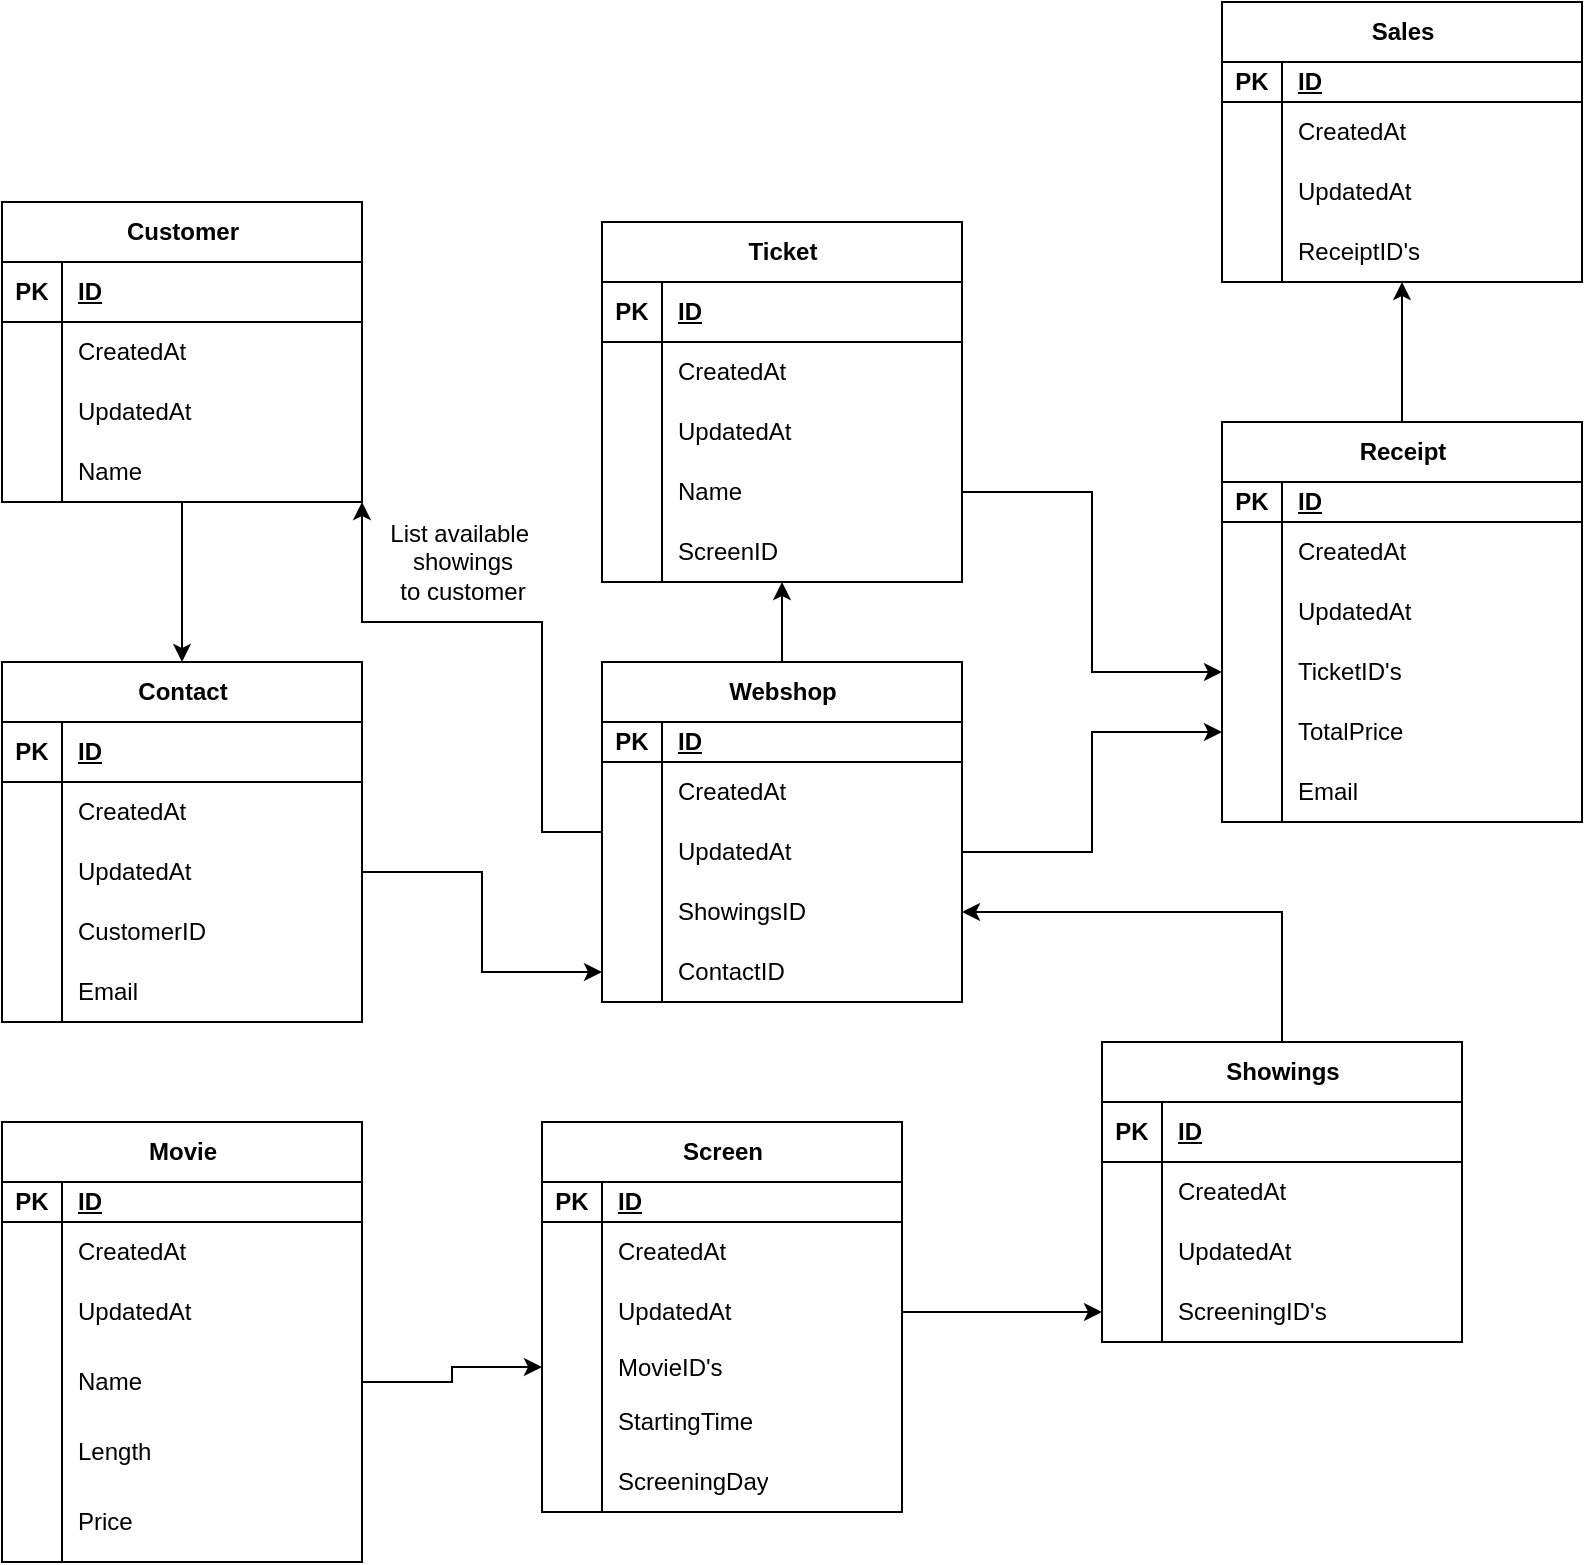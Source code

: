 <mxfile version="24.7.8">
  <diagram name="Page-1" id="OnqsPVRh7goP-EU5fXos">
    <mxGraphModel dx="1043" dy="1135" grid="1" gridSize="10" guides="1" tooltips="1" connect="1" arrows="1" fold="1" page="1" pageScale="1" pageWidth="850" pageHeight="1100" math="0" shadow="0">
      <root>
        <mxCell id="0" />
        <mxCell id="1" parent="0" />
        <mxCell id="YJWZpTE_Tl5OHI_cW6N_-216" style="edgeStyle=orthogonalEdgeStyle;rounded=0;orthogonalLoop=1;jettySize=auto;html=1;" edge="1" parent="1" source="YJWZpTE_Tl5OHI_cW6N_-40" target="YJWZpTE_Tl5OHI_cW6N_-130">
          <mxGeometry relative="1" as="geometry" />
        </mxCell>
        <mxCell id="YJWZpTE_Tl5OHI_cW6N_-40" value="Showings" style="shape=table;startSize=30;container=1;collapsible=1;childLayout=tableLayout;fixedRows=1;rowLines=0;fontStyle=1;align=center;resizeLast=1;html=1;" vertex="1" parent="1">
          <mxGeometry x="570" y="570" width="180" height="150" as="geometry" />
        </mxCell>
        <mxCell id="YJWZpTE_Tl5OHI_cW6N_-41" value="" style="shape=tableRow;horizontal=0;startSize=0;swimlaneHead=0;swimlaneBody=0;fillColor=none;collapsible=0;dropTarget=0;points=[[0,0.5],[1,0.5]];portConstraint=eastwest;top=0;left=0;right=0;bottom=1;" vertex="1" parent="YJWZpTE_Tl5OHI_cW6N_-40">
          <mxGeometry y="30" width="180" height="30" as="geometry" />
        </mxCell>
        <mxCell id="YJWZpTE_Tl5OHI_cW6N_-42" value="PK" style="shape=partialRectangle;connectable=0;fillColor=none;top=0;left=0;bottom=0;right=0;fontStyle=1;overflow=hidden;whiteSpace=wrap;html=1;" vertex="1" parent="YJWZpTE_Tl5OHI_cW6N_-41">
          <mxGeometry width="30" height="30" as="geometry">
            <mxRectangle width="30" height="30" as="alternateBounds" />
          </mxGeometry>
        </mxCell>
        <mxCell id="YJWZpTE_Tl5OHI_cW6N_-43" value="ID" style="shape=partialRectangle;connectable=0;fillColor=none;top=0;left=0;bottom=0;right=0;align=left;spacingLeft=6;fontStyle=5;overflow=hidden;whiteSpace=wrap;html=1;" vertex="1" parent="YJWZpTE_Tl5OHI_cW6N_-41">
          <mxGeometry x="30" width="150" height="30" as="geometry">
            <mxRectangle width="150" height="30" as="alternateBounds" />
          </mxGeometry>
        </mxCell>
        <mxCell id="YJWZpTE_Tl5OHI_cW6N_-44" value="" style="shape=tableRow;horizontal=0;startSize=0;swimlaneHead=0;swimlaneBody=0;fillColor=none;collapsible=0;dropTarget=0;points=[[0,0.5],[1,0.5]];portConstraint=eastwest;top=0;left=0;right=0;bottom=0;" vertex="1" parent="YJWZpTE_Tl5OHI_cW6N_-40">
          <mxGeometry y="60" width="180" height="30" as="geometry" />
        </mxCell>
        <mxCell id="YJWZpTE_Tl5OHI_cW6N_-45" value="" style="shape=partialRectangle;connectable=0;fillColor=none;top=0;left=0;bottom=0;right=0;editable=1;overflow=hidden;whiteSpace=wrap;html=1;" vertex="1" parent="YJWZpTE_Tl5OHI_cW6N_-44">
          <mxGeometry width="30" height="30" as="geometry">
            <mxRectangle width="30" height="30" as="alternateBounds" />
          </mxGeometry>
        </mxCell>
        <mxCell id="YJWZpTE_Tl5OHI_cW6N_-46" value="CreatedAt" style="shape=partialRectangle;connectable=0;fillColor=none;top=0;left=0;bottom=0;right=0;align=left;spacingLeft=6;overflow=hidden;whiteSpace=wrap;html=1;" vertex="1" parent="YJWZpTE_Tl5OHI_cW6N_-44">
          <mxGeometry x="30" width="150" height="30" as="geometry">
            <mxRectangle width="150" height="30" as="alternateBounds" />
          </mxGeometry>
        </mxCell>
        <mxCell id="YJWZpTE_Tl5OHI_cW6N_-47" value="" style="shape=tableRow;horizontal=0;startSize=0;swimlaneHead=0;swimlaneBody=0;fillColor=none;collapsible=0;dropTarget=0;points=[[0,0.5],[1,0.5]];portConstraint=eastwest;top=0;left=0;right=0;bottom=0;" vertex="1" parent="YJWZpTE_Tl5OHI_cW6N_-40">
          <mxGeometry y="90" width="180" height="30" as="geometry" />
        </mxCell>
        <mxCell id="YJWZpTE_Tl5OHI_cW6N_-48" value="" style="shape=partialRectangle;connectable=0;fillColor=none;top=0;left=0;bottom=0;right=0;editable=1;overflow=hidden;whiteSpace=wrap;html=1;" vertex="1" parent="YJWZpTE_Tl5OHI_cW6N_-47">
          <mxGeometry width="30" height="30" as="geometry">
            <mxRectangle width="30" height="30" as="alternateBounds" />
          </mxGeometry>
        </mxCell>
        <mxCell id="YJWZpTE_Tl5OHI_cW6N_-49" value="UpdatedAt" style="shape=partialRectangle;connectable=0;fillColor=none;top=0;left=0;bottom=0;right=0;align=left;spacingLeft=6;overflow=hidden;whiteSpace=wrap;html=1;" vertex="1" parent="YJWZpTE_Tl5OHI_cW6N_-47">
          <mxGeometry x="30" width="150" height="30" as="geometry">
            <mxRectangle width="150" height="30" as="alternateBounds" />
          </mxGeometry>
        </mxCell>
        <mxCell id="YJWZpTE_Tl5OHI_cW6N_-50" value="" style="shape=tableRow;horizontal=0;startSize=0;swimlaneHead=0;swimlaneBody=0;fillColor=none;collapsible=0;dropTarget=0;points=[[0,0.5],[1,0.5]];portConstraint=eastwest;top=0;left=0;right=0;bottom=0;" vertex="1" parent="YJWZpTE_Tl5OHI_cW6N_-40">
          <mxGeometry y="120" width="180" height="30" as="geometry" />
        </mxCell>
        <mxCell id="YJWZpTE_Tl5OHI_cW6N_-51" value="" style="shape=partialRectangle;connectable=0;fillColor=none;top=0;left=0;bottom=0;right=0;editable=1;overflow=hidden;whiteSpace=wrap;html=1;" vertex="1" parent="YJWZpTE_Tl5OHI_cW6N_-50">
          <mxGeometry width="30" height="30" as="geometry">
            <mxRectangle width="30" height="30" as="alternateBounds" />
          </mxGeometry>
        </mxCell>
        <mxCell id="YJWZpTE_Tl5OHI_cW6N_-52" value="ScreeningID&#39;s" style="shape=partialRectangle;connectable=0;fillColor=none;top=0;left=0;bottom=0;right=0;align=left;spacingLeft=6;overflow=hidden;whiteSpace=wrap;html=1;" vertex="1" parent="YJWZpTE_Tl5OHI_cW6N_-50">
          <mxGeometry x="30" width="150" height="30" as="geometry">
            <mxRectangle width="150" height="30" as="alternateBounds" />
          </mxGeometry>
        </mxCell>
        <mxCell id="YJWZpTE_Tl5OHI_cW6N_-192" style="edgeStyle=orthogonalEdgeStyle;rounded=0;orthogonalLoop=1;jettySize=auto;html=1;" edge="1" parent="1" source="YJWZpTE_Tl5OHI_cW6N_-81" target="YJWZpTE_Tl5OHI_cW6N_-107">
          <mxGeometry relative="1" as="geometry" />
        </mxCell>
        <mxCell id="YJWZpTE_Tl5OHI_cW6N_-81" value="Customer" style="shape=table;startSize=30;container=1;collapsible=1;childLayout=tableLayout;fixedRows=1;rowLines=0;fontStyle=1;align=center;resizeLast=1;html=1;" vertex="1" parent="1">
          <mxGeometry x="20" y="150" width="180" height="150" as="geometry" />
        </mxCell>
        <mxCell id="YJWZpTE_Tl5OHI_cW6N_-82" value="" style="shape=tableRow;horizontal=0;startSize=0;swimlaneHead=0;swimlaneBody=0;fillColor=none;collapsible=0;dropTarget=0;points=[[0,0.5],[1,0.5]];portConstraint=eastwest;top=0;left=0;right=0;bottom=1;" vertex="1" parent="YJWZpTE_Tl5OHI_cW6N_-81">
          <mxGeometry y="30" width="180" height="30" as="geometry" />
        </mxCell>
        <mxCell id="YJWZpTE_Tl5OHI_cW6N_-83" value="PK" style="shape=partialRectangle;connectable=0;fillColor=none;top=0;left=0;bottom=0;right=0;fontStyle=1;overflow=hidden;whiteSpace=wrap;html=1;" vertex="1" parent="YJWZpTE_Tl5OHI_cW6N_-82">
          <mxGeometry width="30" height="30" as="geometry">
            <mxRectangle width="30" height="30" as="alternateBounds" />
          </mxGeometry>
        </mxCell>
        <mxCell id="YJWZpTE_Tl5OHI_cW6N_-84" value="ID" style="shape=partialRectangle;connectable=0;fillColor=none;top=0;left=0;bottom=0;right=0;align=left;spacingLeft=6;fontStyle=5;overflow=hidden;whiteSpace=wrap;html=1;" vertex="1" parent="YJWZpTE_Tl5OHI_cW6N_-82">
          <mxGeometry x="30" width="150" height="30" as="geometry">
            <mxRectangle width="150" height="30" as="alternateBounds" />
          </mxGeometry>
        </mxCell>
        <mxCell id="YJWZpTE_Tl5OHI_cW6N_-85" value="" style="shape=tableRow;horizontal=0;startSize=0;swimlaneHead=0;swimlaneBody=0;fillColor=none;collapsible=0;dropTarget=0;points=[[0,0.5],[1,0.5]];portConstraint=eastwest;top=0;left=0;right=0;bottom=0;" vertex="1" parent="YJWZpTE_Tl5OHI_cW6N_-81">
          <mxGeometry y="60" width="180" height="30" as="geometry" />
        </mxCell>
        <mxCell id="YJWZpTE_Tl5OHI_cW6N_-86" value="" style="shape=partialRectangle;connectable=0;fillColor=none;top=0;left=0;bottom=0;right=0;editable=1;overflow=hidden;whiteSpace=wrap;html=1;" vertex="1" parent="YJWZpTE_Tl5OHI_cW6N_-85">
          <mxGeometry width="30" height="30" as="geometry">
            <mxRectangle width="30" height="30" as="alternateBounds" />
          </mxGeometry>
        </mxCell>
        <mxCell id="YJWZpTE_Tl5OHI_cW6N_-87" value="CreatedAt" style="shape=partialRectangle;connectable=0;fillColor=none;top=0;left=0;bottom=0;right=0;align=left;spacingLeft=6;overflow=hidden;whiteSpace=wrap;html=1;" vertex="1" parent="YJWZpTE_Tl5OHI_cW6N_-85">
          <mxGeometry x="30" width="150" height="30" as="geometry">
            <mxRectangle width="150" height="30" as="alternateBounds" />
          </mxGeometry>
        </mxCell>
        <mxCell id="YJWZpTE_Tl5OHI_cW6N_-88" value="" style="shape=tableRow;horizontal=0;startSize=0;swimlaneHead=0;swimlaneBody=0;fillColor=none;collapsible=0;dropTarget=0;points=[[0,0.5],[1,0.5]];portConstraint=eastwest;top=0;left=0;right=0;bottom=0;" vertex="1" parent="YJWZpTE_Tl5OHI_cW6N_-81">
          <mxGeometry y="90" width="180" height="30" as="geometry" />
        </mxCell>
        <mxCell id="YJWZpTE_Tl5OHI_cW6N_-89" value="" style="shape=partialRectangle;connectable=0;fillColor=none;top=0;left=0;bottom=0;right=0;editable=1;overflow=hidden;whiteSpace=wrap;html=1;" vertex="1" parent="YJWZpTE_Tl5OHI_cW6N_-88">
          <mxGeometry width="30" height="30" as="geometry">
            <mxRectangle width="30" height="30" as="alternateBounds" />
          </mxGeometry>
        </mxCell>
        <mxCell id="YJWZpTE_Tl5OHI_cW6N_-90" value="UpdatedAt" style="shape=partialRectangle;connectable=0;fillColor=none;top=0;left=0;bottom=0;right=0;align=left;spacingLeft=6;overflow=hidden;whiteSpace=wrap;html=1;" vertex="1" parent="YJWZpTE_Tl5OHI_cW6N_-88">
          <mxGeometry x="30" width="150" height="30" as="geometry">
            <mxRectangle width="150" height="30" as="alternateBounds" />
          </mxGeometry>
        </mxCell>
        <mxCell id="YJWZpTE_Tl5OHI_cW6N_-91" value="" style="shape=tableRow;horizontal=0;startSize=0;swimlaneHead=0;swimlaneBody=0;fillColor=none;collapsible=0;dropTarget=0;points=[[0,0.5],[1,0.5]];portConstraint=eastwest;top=0;left=0;right=0;bottom=0;" vertex="1" parent="YJWZpTE_Tl5OHI_cW6N_-81">
          <mxGeometry y="120" width="180" height="30" as="geometry" />
        </mxCell>
        <mxCell id="YJWZpTE_Tl5OHI_cW6N_-92" value="" style="shape=partialRectangle;connectable=0;fillColor=none;top=0;left=0;bottom=0;right=0;editable=1;overflow=hidden;whiteSpace=wrap;html=1;" vertex="1" parent="YJWZpTE_Tl5OHI_cW6N_-91">
          <mxGeometry width="30" height="30" as="geometry">
            <mxRectangle width="30" height="30" as="alternateBounds" />
          </mxGeometry>
        </mxCell>
        <mxCell id="YJWZpTE_Tl5OHI_cW6N_-93" value="Name" style="shape=partialRectangle;connectable=0;fillColor=none;top=0;left=0;bottom=0;right=0;align=left;spacingLeft=6;overflow=hidden;whiteSpace=wrap;html=1;" vertex="1" parent="YJWZpTE_Tl5OHI_cW6N_-91">
          <mxGeometry x="30" width="150" height="30" as="geometry">
            <mxRectangle width="150" height="30" as="alternateBounds" />
          </mxGeometry>
        </mxCell>
        <mxCell id="YJWZpTE_Tl5OHI_cW6N_-94" value="Ticket" style="shape=table;startSize=30;container=1;collapsible=1;childLayout=tableLayout;fixedRows=1;rowLines=0;fontStyle=1;align=center;resizeLast=1;html=1;" vertex="1" parent="1">
          <mxGeometry x="320" y="160" width="180" height="180" as="geometry" />
        </mxCell>
        <mxCell id="YJWZpTE_Tl5OHI_cW6N_-95" value="" style="shape=tableRow;horizontal=0;startSize=0;swimlaneHead=0;swimlaneBody=0;fillColor=none;collapsible=0;dropTarget=0;points=[[0,0.5],[1,0.5]];portConstraint=eastwest;top=0;left=0;right=0;bottom=1;" vertex="1" parent="YJWZpTE_Tl5OHI_cW6N_-94">
          <mxGeometry y="30" width="180" height="30" as="geometry" />
        </mxCell>
        <mxCell id="YJWZpTE_Tl5OHI_cW6N_-96" value="PK" style="shape=partialRectangle;connectable=0;fillColor=none;top=0;left=0;bottom=0;right=0;fontStyle=1;overflow=hidden;whiteSpace=wrap;html=1;" vertex="1" parent="YJWZpTE_Tl5OHI_cW6N_-95">
          <mxGeometry width="30" height="30" as="geometry">
            <mxRectangle width="30" height="30" as="alternateBounds" />
          </mxGeometry>
        </mxCell>
        <mxCell id="YJWZpTE_Tl5OHI_cW6N_-97" value="ID" style="shape=partialRectangle;connectable=0;fillColor=none;top=0;left=0;bottom=0;right=0;align=left;spacingLeft=6;fontStyle=5;overflow=hidden;whiteSpace=wrap;html=1;" vertex="1" parent="YJWZpTE_Tl5OHI_cW6N_-95">
          <mxGeometry x="30" width="150" height="30" as="geometry">
            <mxRectangle width="150" height="30" as="alternateBounds" />
          </mxGeometry>
        </mxCell>
        <mxCell id="YJWZpTE_Tl5OHI_cW6N_-98" value="" style="shape=tableRow;horizontal=0;startSize=0;swimlaneHead=0;swimlaneBody=0;fillColor=none;collapsible=0;dropTarget=0;points=[[0,0.5],[1,0.5]];portConstraint=eastwest;top=0;left=0;right=0;bottom=0;" vertex="1" parent="YJWZpTE_Tl5OHI_cW6N_-94">
          <mxGeometry y="60" width="180" height="30" as="geometry" />
        </mxCell>
        <mxCell id="YJWZpTE_Tl5OHI_cW6N_-99" value="" style="shape=partialRectangle;connectable=0;fillColor=none;top=0;left=0;bottom=0;right=0;editable=1;overflow=hidden;whiteSpace=wrap;html=1;" vertex="1" parent="YJWZpTE_Tl5OHI_cW6N_-98">
          <mxGeometry width="30" height="30" as="geometry">
            <mxRectangle width="30" height="30" as="alternateBounds" />
          </mxGeometry>
        </mxCell>
        <mxCell id="YJWZpTE_Tl5OHI_cW6N_-100" value="CreatedAt" style="shape=partialRectangle;connectable=0;fillColor=none;top=0;left=0;bottom=0;right=0;align=left;spacingLeft=6;overflow=hidden;whiteSpace=wrap;html=1;" vertex="1" parent="YJWZpTE_Tl5OHI_cW6N_-98">
          <mxGeometry x="30" width="150" height="30" as="geometry">
            <mxRectangle width="150" height="30" as="alternateBounds" />
          </mxGeometry>
        </mxCell>
        <mxCell id="YJWZpTE_Tl5OHI_cW6N_-101" value="" style="shape=tableRow;horizontal=0;startSize=0;swimlaneHead=0;swimlaneBody=0;fillColor=none;collapsible=0;dropTarget=0;points=[[0,0.5],[1,0.5]];portConstraint=eastwest;top=0;left=0;right=0;bottom=0;" vertex="1" parent="YJWZpTE_Tl5OHI_cW6N_-94">
          <mxGeometry y="90" width="180" height="30" as="geometry" />
        </mxCell>
        <mxCell id="YJWZpTE_Tl5OHI_cW6N_-102" value="" style="shape=partialRectangle;connectable=0;fillColor=none;top=0;left=0;bottom=0;right=0;editable=1;overflow=hidden;whiteSpace=wrap;html=1;" vertex="1" parent="YJWZpTE_Tl5OHI_cW6N_-101">
          <mxGeometry width="30" height="30" as="geometry">
            <mxRectangle width="30" height="30" as="alternateBounds" />
          </mxGeometry>
        </mxCell>
        <mxCell id="YJWZpTE_Tl5OHI_cW6N_-103" value="UpdatedAt" style="shape=partialRectangle;connectable=0;fillColor=none;top=0;left=0;bottom=0;right=0;align=left;spacingLeft=6;overflow=hidden;whiteSpace=wrap;html=1;" vertex="1" parent="YJWZpTE_Tl5OHI_cW6N_-101">
          <mxGeometry x="30" width="150" height="30" as="geometry">
            <mxRectangle width="150" height="30" as="alternateBounds" />
          </mxGeometry>
        </mxCell>
        <mxCell id="YJWZpTE_Tl5OHI_cW6N_-104" value="" style="shape=tableRow;horizontal=0;startSize=0;swimlaneHead=0;swimlaneBody=0;fillColor=none;collapsible=0;dropTarget=0;points=[[0,0.5],[1,0.5]];portConstraint=eastwest;top=0;left=0;right=0;bottom=0;" vertex="1" parent="YJWZpTE_Tl5OHI_cW6N_-94">
          <mxGeometry y="120" width="180" height="30" as="geometry" />
        </mxCell>
        <mxCell id="YJWZpTE_Tl5OHI_cW6N_-105" value="" style="shape=partialRectangle;connectable=0;fillColor=none;top=0;left=0;bottom=0;right=0;editable=1;overflow=hidden;whiteSpace=wrap;html=1;" vertex="1" parent="YJWZpTE_Tl5OHI_cW6N_-104">
          <mxGeometry width="30" height="30" as="geometry">
            <mxRectangle width="30" height="30" as="alternateBounds" />
          </mxGeometry>
        </mxCell>
        <mxCell id="YJWZpTE_Tl5OHI_cW6N_-106" value="Name" style="shape=partialRectangle;connectable=0;fillColor=none;top=0;left=0;bottom=0;right=0;align=left;spacingLeft=6;overflow=hidden;whiteSpace=wrap;html=1;" vertex="1" parent="YJWZpTE_Tl5OHI_cW6N_-104">
          <mxGeometry x="30" width="150" height="30" as="geometry">
            <mxRectangle width="150" height="30" as="alternateBounds" />
          </mxGeometry>
        </mxCell>
        <mxCell id="YJWZpTE_Tl5OHI_cW6N_-136" style="shape=tableRow;horizontal=0;startSize=0;swimlaneHead=0;swimlaneBody=0;fillColor=none;collapsible=0;dropTarget=0;points=[[0,0.5],[1,0.5]];portConstraint=eastwest;top=0;left=0;right=0;bottom=0;" vertex="1" parent="YJWZpTE_Tl5OHI_cW6N_-94">
          <mxGeometry y="150" width="180" height="30" as="geometry" />
        </mxCell>
        <mxCell id="YJWZpTE_Tl5OHI_cW6N_-137" style="shape=partialRectangle;connectable=0;fillColor=none;top=0;left=0;bottom=0;right=0;editable=1;overflow=hidden;whiteSpace=wrap;html=1;" vertex="1" parent="YJWZpTE_Tl5OHI_cW6N_-136">
          <mxGeometry width="30" height="30" as="geometry">
            <mxRectangle width="30" height="30" as="alternateBounds" />
          </mxGeometry>
        </mxCell>
        <mxCell id="YJWZpTE_Tl5OHI_cW6N_-138" value="ScreenID" style="shape=partialRectangle;connectable=0;fillColor=none;top=0;left=0;bottom=0;right=0;align=left;spacingLeft=6;overflow=hidden;whiteSpace=wrap;html=1;" vertex="1" parent="YJWZpTE_Tl5OHI_cW6N_-136">
          <mxGeometry x="30" width="150" height="30" as="geometry">
            <mxRectangle width="150" height="30" as="alternateBounds" />
          </mxGeometry>
        </mxCell>
        <mxCell id="YJWZpTE_Tl5OHI_cW6N_-107" value="Contact" style="shape=table;startSize=30;container=1;collapsible=1;childLayout=tableLayout;fixedRows=1;rowLines=0;fontStyle=1;align=center;resizeLast=1;html=1;" vertex="1" parent="1">
          <mxGeometry x="20" y="380" width="180" height="180" as="geometry" />
        </mxCell>
        <mxCell id="YJWZpTE_Tl5OHI_cW6N_-108" value="" style="shape=tableRow;horizontal=0;startSize=0;swimlaneHead=0;swimlaneBody=0;fillColor=none;collapsible=0;dropTarget=0;points=[[0,0.5],[1,0.5]];portConstraint=eastwest;top=0;left=0;right=0;bottom=1;" vertex="1" parent="YJWZpTE_Tl5OHI_cW6N_-107">
          <mxGeometry y="30" width="180" height="30" as="geometry" />
        </mxCell>
        <mxCell id="YJWZpTE_Tl5OHI_cW6N_-109" value="PK" style="shape=partialRectangle;connectable=0;fillColor=none;top=0;left=0;bottom=0;right=0;fontStyle=1;overflow=hidden;whiteSpace=wrap;html=1;" vertex="1" parent="YJWZpTE_Tl5OHI_cW6N_-108">
          <mxGeometry width="30" height="30" as="geometry">
            <mxRectangle width="30" height="30" as="alternateBounds" />
          </mxGeometry>
        </mxCell>
        <mxCell id="YJWZpTE_Tl5OHI_cW6N_-110" value="ID" style="shape=partialRectangle;connectable=0;fillColor=none;top=0;left=0;bottom=0;right=0;align=left;spacingLeft=6;fontStyle=5;overflow=hidden;whiteSpace=wrap;html=1;" vertex="1" parent="YJWZpTE_Tl5OHI_cW6N_-108">
          <mxGeometry x="30" width="150" height="30" as="geometry">
            <mxRectangle width="150" height="30" as="alternateBounds" />
          </mxGeometry>
        </mxCell>
        <mxCell id="YJWZpTE_Tl5OHI_cW6N_-111" value="" style="shape=tableRow;horizontal=0;startSize=0;swimlaneHead=0;swimlaneBody=0;fillColor=none;collapsible=0;dropTarget=0;points=[[0,0.5],[1,0.5]];portConstraint=eastwest;top=0;left=0;right=0;bottom=0;" vertex="1" parent="YJWZpTE_Tl5OHI_cW6N_-107">
          <mxGeometry y="60" width="180" height="30" as="geometry" />
        </mxCell>
        <mxCell id="YJWZpTE_Tl5OHI_cW6N_-112" value="" style="shape=partialRectangle;connectable=0;fillColor=none;top=0;left=0;bottom=0;right=0;editable=1;overflow=hidden;whiteSpace=wrap;html=1;" vertex="1" parent="YJWZpTE_Tl5OHI_cW6N_-111">
          <mxGeometry width="30" height="30" as="geometry">
            <mxRectangle width="30" height="30" as="alternateBounds" />
          </mxGeometry>
        </mxCell>
        <mxCell id="YJWZpTE_Tl5OHI_cW6N_-113" value="CreatedAt" style="shape=partialRectangle;connectable=0;fillColor=none;top=0;left=0;bottom=0;right=0;align=left;spacingLeft=6;overflow=hidden;whiteSpace=wrap;html=1;" vertex="1" parent="YJWZpTE_Tl5OHI_cW6N_-111">
          <mxGeometry x="30" width="150" height="30" as="geometry">
            <mxRectangle width="150" height="30" as="alternateBounds" />
          </mxGeometry>
        </mxCell>
        <mxCell id="YJWZpTE_Tl5OHI_cW6N_-114" value="" style="shape=tableRow;horizontal=0;startSize=0;swimlaneHead=0;swimlaneBody=0;fillColor=none;collapsible=0;dropTarget=0;points=[[0,0.5],[1,0.5]];portConstraint=eastwest;top=0;left=0;right=0;bottom=0;" vertex="1" parent="YJWZpTE_Tl5OHI_cW6N_-107">
          <mxGeometry y="90" width="180" height="30" as="geometry" />
        </mxCell>
        <mxCell id="YJWZpTE_Tl5OHI_cW6N_-115" value="" style="shape=partialRectangle;connectable=0;fillColor=none;top=0;left=0;bottom=0;right=0;editable=1;overflow=hidden;whiteSpace=wrap;html=1;" vertex="1" parent="YJWZpTE_Tl5OHI_cW6N_-114">
          <mxGeometry width="30" height="30" as="geometry">
            <mxRectangle width="30" height="30" as="alternateBounds" />
          </mxGeometry>
        </mxCell>
        <mxCell id="YJWZpTE_Tl5OHI_cW6N_-116" value="UpdatedAt" style="shape=partialRectangle;connectable=0;fillColor=none;top=0;left=0;bottom=0;right=0;align=left;spacingLeft=6;overflow=hidden;whiteSpace=wrap;html=1;" vertex="1" parent="YJWZpTE_Tl5OHI_cW6N_-114">
          <mxGeometry x="30" width="150" height="30" as="geometry">
            <mxRectangle width="150" height="30" as="alternateBounds" />
          </mxGeometry>
        </mxCell>
        <mxCell id="YJWZpTE_Tl5OHI_cW6N_-117" value="" style="shape=tableRow;horizontal=0;startSize=0;swimlaneHead=0;swimlaneBody=0;fillColor=none;collapsible=0;dropTarget=0;points=[[0,0.5],[1,0.5]];portConstraint=eastwest;top=0;left=0;right=0;bottom=0;" vertex="1" parent="YJWZpTE_Tl5OHI_cW6N_-107">
          <mxGeometry y="120" width="180" height="30" as="geometry" />
        </mxCell>
        <mxCell id="YJWZpTE_Tl5OHI_cW6N_-118" value="" style="shape=partialRectangle;connectable=0;fillColor=none;top=0;left=0;bottom=0;right=0;editable=1;overflow=hidden;whiteSpace=wrap;html=1;" vertex="1" parent="YJWZpTE_Tl5OHI_cW6N_-117">
          <mxGeometry width="30" height="30" as="geometry">
            <mxRectangle width="30" height="30" as="alternateBounds" />
          </mxGeometry>
        </mxCell>
        <mxCell id="YJWZpTE_Tl5OHI_cW6N_-119" value="CustomerID" style="shape=partialRectangle;connectable=0;fillColor=none;top=0;left=0;bottom=0;right=0;align=left;spacingLeft=6;overflow=hidden;whiteSpace=wrap;html=1;" vertex="1" parent="YJWZpTE_Tl5OHI_cW6N_-117">
          <mxGeometry x="30" width="150" height="30" as="geometry">
            <mxRectangle width="150" height="30" as="alternateBounds" />
          </mxGeometry>
        </mxCell>
        <mxCell id="YJWZpTE_Tl5OHI_cW6N_-193" style="shape=tableRow;horizontal=0;startSize=0;swimlaneHead=0;swimlaneBody=0;fillColor=none;collapsible=0;dropTarget=0;points=[[0,0.5],[1,0.5]];portConstraint=eastwest;top=0;left=0;right=0;bottom=0;" vertex="1" parent="YJWZpTE_Tl5OHI_cW6N_-107">
          <mxGeometry y="150" width="180" height="30" as="geometry" />
        </mxCell>
        <mxCell id="YJWZpTE_Tl5OHI_cW6N_-194" style="shape=partialRectangle;connectable=0;fillColor=none;top=0;left=0;bottom=0;right=0;editable=1;overflow=hidden;whiteSpace=wrap;html=1;" vertex="1" parent="YJWZpTE_Tl5OHI_cW6N_-193">
          <mxGeometry width="30" height="30" as="geometry">
            <mxRectangle width="30" height="30" as="alternateBounds" />
          </mxGeometry>
        </mxCell>
        <mxCell id="YJWZpTE_Tl5OHI_cW6N_-195" value="Email" style="shape=partialRectangle;connectable=0;fillColor=none;top=0;left=0;bottom=0;right=0;align=left;spacingLeft=6;overflow=hidden;whiteSpace=wrap;html=1;" vertex="1" parent="YJWZpTE_Tl5OHI_cW6N_-193">
          <mxGeometry x="30" width="150" height="30" as="geometry">
            <mxRectangle width="150" height="30" as="alternateBounds" />
          </mxGeometry>
        </mxCell>
        <mxCell id="YJWZpTE_Tl5OHI_cW6N_-224" style="edgeStyle=orthogonalEdgeStyle;rounded=0;orthogonalLoop=1;jettySize=auto;html=1;" edge="1" parent="1" source="YJWZpTE_Tl5OHI_cW6N_-120" target="YJWZpTE_Tl5OHI_cW6N_-94">
          <mxGeometry relative="1" as="geometry" />
        </mxCell>
        <mxCell id="YJWZpTE_Tl5OHI_cW6N_-252" style="edgeStyle=orthogonalEdgeStyle;rounded=0;orthogonalLoop=1;jettySize=auto;html=1;exitX=0;exitY=0.167;exitDx=0;exitDy=0;exitPerimeter=0;" edge="1" parent="1" source="YJWZpTE_Tl5OHI_cW6N_-127" target="YJWZpTE_Tl5OHI_cW6N_-81">
          <mxGeometry relative="1" as="geometry">
            <Array as="points">
              <mxPoint x="290" y="465" />
              <mxPoint x="290" y="360" />
              <mxPoint x="200" y="360" />
            </Array>
          </mxGeometry>
        </mxCell>
        <mxCell id="YJWZpTE_Tl5OHI_cW6N_-120" value="Webshop" style="shape=table;startSize=30;container=1;collapsible=1;childLayout=tableLayout;fixedRows=1;rowLines=0;fontStyle=1;align=center;resizeLast=1;html=1;" vertex="1" parent="1">
          <mxGeometry x="320" y="380" width="180" height="170" as="geometry" />
        </mxCell>
        <mxCell id="YJWZpTE_Tl5OHI_cW6N_-121" value="" style="shape=tableRow;horizontal=0;startSize=0;swimlaneHead=0;swimlaneBody=0;fillColor=none;collapsible=0;dropTarget=0;points=[[0,0.5],[1,0.5]];portConstraint=eastwest;top=0;left=0;right=0;bottom=1;" vertex="1" parent="YJWZpTE_Tl5OHI_cW6N_-120">
          <mxGeometry y="30" width="180" height="20" as="geometry" />
        </mxCell>
        <mxCell id="YJWZpTE_Tl5OHI_cW6N_-122" value="PK" style="shape=partialRectangle;connectable=0;fillColor=none;top=0;left=0;bottom=0;right=0;fontStyle=1;overflow=hidden;whiteSpace=wrap;html=1;" vertex="1" parent="YJWZpTE_Tl5OHI_cW6N_-121">
          <mxGeometry width="30" height="20" as="geometry">
            <mxRectangle width="30" height="20" as="alternateBounds" />
          </mxGeometry>
        </mxCell>
        <mxCell id="YJWZpTE_Tl5OHI_cW6N_-123" value="ID" style="shape=partialRectangle;connectable=0;fillColor=none;top=0;left=0;bottom=0;right=0;align=left;spacingLeft=6;fontStyle=5;overflow=hidden;whiteSpace=wrap;html=1;" vertex="1" parent="YJWZpTE_Tl5OHI_cW6N_-121">
          <mxGeometry x="30" width="150" height="20" as="geometry">
            <mxRectangle width="150" height="20" as="alternateBounds" />
          </mxGeometry>
        </mxCell>
        <mxCell id="YJWZpTE_Tl5OHI_cW6N_-124" value="" style="shape=tableRow;horizontal=0;startSize=0;swimlaneHead=0;swimlaneBody=0;fillColor=none;collapsible=0;dropTarget=0;points=[[0,0.5],[1,0.5]];portConstraint=eastwest;top=0;left=0;right=0;bottom=0;" vertex="1" parent="YJWZpTE_Tl5OHI_cW6N_-120">
          <mxGeometry y="50" width="180" height="30" as="geometry" />
        </mxCell>
        <mxCell id="YJWZpTE_Tl5OHI_cW6N_-125" value="" style="shape=partialRectangle;connectable=0;fillColor=none;top=0;left=0;bottom=0;right=0;editable=1;overflow=hidden;whiteSpace=wrap;html=1;" vertex="1" parent="YJWZpTE_Tl5OHI_cW6N_-124">
          <mxGeometry width="30" height="30" as="geometry">
            <mxRectangle width="30" height="30" as="alternateBounds" />
          </mxGeometry>
        </mxCell>
        <mxCell id="YJWZpTE_Tl5OHI_cW6N_-126" value="CreatedAt" style="shape=partialRectangle;connectable=0;fillColor=none;top=0;left=0;bottom=0;right=0;align=left;spacingLeft=6;overflow=hidden;whiteSpace=wrap;html=1;" vertex="1" parent="YJWZpTE_Tl5OHI_cW6N_-124">
          <mxGeometry x="30" width="150" height="30" as="geometry">
            <mxRectangle width="150" height="30" as="alternateBounds" />
          </mxGeometry>
        </mxCell>
        <mxCell id="YJWZpTE_Tl5OHI_cW6N_-127" value="" style="shape=tableRow;horizontal=0;startSize=0;swimlaneHead=0;swimlaneBody=0;fillColor=none;collapsible=0;dropTarget=0;points=[[0,0.5],[1,0.5]];portConstraint=eastwest;top=0;left=0;right=0;bottom=0;" vertex="1" parent="YJWZpTE_Tl5OHI_cW6N_-120">
          <mxGeometry y="80" width="180" height="30" as="geometry" />
        </mxCell>
        <mxCell id="YJWZpTE_Tl5OHI_cW6N_-128" value="" style="shape=partialRectangle;connectable=0;fillColor=none;top=0;left=0;bottom=0;right=0;editable=1;overflow=hidden;whiteSpace=wrap;html=1;" vertex="1" parent="YJWZpTE_Tl5OHI_cW6N_-127">
          <mxGeometry width="30" height="30" as="geometry">
            <mxRectangle width="30" height="30" as="alternateBounds" />
          </mxGeometry>
        </mxCell>
        <mxCell id="YJWZpTE_Tl5OHI_cW6N_-129" value="UpdatedAt" style="shape=partialRectangle;connectable=0;fillColor=none;top=0;left=0;bottom=0;right=0;align=left;spacingLeft=6;overflow=hidden;whiteSpace=wrap;html=1;" vertex="1" parent="YJWZpTE_Tl5OHI_cW6N_-127">
          <mxGeometry x="30" width="150" height="30" as="geometry">
            <mxRectangle width="150" height="30" as="alternateBounds" />
          </mxGeometry>
        </mxCell>
        <mxCell id="YJWZpTE_Tl5OHI_cW6N_-130" value="" style="shape=tableRow;horizontal=0;startSize=0;swimlaneHead=0;swimlaneBody=0;fillColor=none;collapsible=0;dropTarget=0;points=[[0,0.5],[1,0.5]];portConstraint=eastwest;top=0;left=0;right=0;bottom=0;" vertex="1" parent="YJWZpTE_Tl5OHI_cW6N_-120">
          <mxGeometry y="110" width="180" height="30" as="geometry" />
        </mxCell>
        <mxCell id="YJWZpTE_Tl5OHI_cW6N_-131" value="" style="shape=partialRectangle;connectable=0;fillColor=none;top=0;left=0;bottom=0;right=0;editable=1;overflow=hidden;whiteSpace=wrap;html=1;" vertex="1" parent="YJWZpTE_Tl5OHI_cW6N_-130">
          <mxGeometry width="30" height="30" as="geometry">
            <mxRectangle width="30" height="30" as="alternateBounds" />
          </mxGeometry>
        </mxCell>
        <mxCell id="YJWZpTE_Tl5OHI_cW6N_-132" value="ShowingsID" style="shape=partialRectangle;connectable=0;fillColor=none;top=0;left=0;bottom=0;right=0;align=left;spacingLeft=6;overflow=hidden;whiteSpace=wrap;html=1;" vertex="1" parent="YJWZpTE_Tl5OHI_cW6N_-130">
          <mxGeometry x="30" width="150" height="30" as="geometry">
            <mxRectangle width="150" height="30" as="alternateBounds" />
          </mxGeometry>
        </mxCell>
        <mxCell id="YJWZpTE_Tl5OHI_cW6N_-217" style="shape=tableRow;horizontal=0;startSize=0;swimlaneHead=0;swimlaneBody=0;fillColor=none;collapsible=0;dropTarget=0;points=[[0,0.5],[1,0.5]];portConstraint=eastwest;top=0;left=0;right=0;bottom=0;" vertex="1" parent="YJWZpTE_Tl5OHI_cW6N_-120">
          <mxGeometry y="140" width="180" height="30" as="geometry" />
        </mxCell>
        <mxCell id="YJWZpTE_Tl5OHI_cW6N_-218" style="shape=partialRectangle;connectable=0;fillColor=none;top=0;left=0;bottom=0;right=0;editable=1;overflow=hidden;whiteSpace=wrap;html=1;" vertex="1" parent="YJWZpTE_Tl5OHI_cW6N_-217">
          <mxGeometry width="30" height="30" as="geometry">
            <mxRectangle width="30" height="30" as="alternateBounds" />
          </mxGeometry>
        </mxCell>
        <mxCell id="YJWZpTE_Tl5OHI_cW6N_-219" value="ContactID" style="shape=partialRectangle;connectable=0;fillColor=none;top=0;left=0;bottom=0;right=0;align=left;spacingLeft=6;overflow=hidden;whiteSpace=wrap;html=1;" vertex="1" parent="YJWZpTE_Tl5OHI_cW6N_-217">
          <mxGeometry x="30" width="150" height="30" as="geometry">
            <mxRectangle width="150" height="30" as="alternateBounds" />
          </mxGeometry>
        </mxCell>
        <mxCell id="YJWZpTE_Tl5OHI_cW6N_-142" value="Movie" style="shape=table;startSize=30;container=1;collapsible=1;childLayout=tableLayout;fixedRows=1;rowLines=0;fontStyle=1;align=center;resizeLast=1;html=1;" vertex="1" parent="1">
          <mxGeometry x="20" y="610" width="180" height="220" as="geometry" />
        </mxCell>
        <mxCell id="YJWZpTE_Tl5OHI_cW6N_-143" value="" style="shape=tableRow;horizontal=0;startSize=0;swimlaneHead=0;swimlaneBody=0;fillColor=none;collapsible=0;dropTarget=0;points=[[0,0.5],[1,0.5]];portConstraint=eastwest;top=0;left=0;right=0;bottom=1;" vertex="1" parent="YJWZpTE_Tl5OHI_cW6N_-142">
          <mxGeometry y="30" width="180" height="20" as="geometry" />
        </mxCell>
        <mxCell id="YJWZpTE_Tl5OHI_cW6N_-144" value="PK" style="shape=partialRectangle;connectable=0;fillColor=none;top=0;left=0;bottom=0;right=0;fontStyle=1;overflow=hidden;whiteSpace=wrap;html=1;" vertex="1" parent="YJWZpTE_Tl5OHI_cW6N_-143">
          <mxGeometry width="30" height="20" as="geometry">
            <mxRectangle width="30" height="20" as="alternateBounds" />
          </mxGeometry>
        </mxCell>
        <mxCell id="YJWZpTE_Tl5OHI_cW6N_-145" value="ID" style="shape=partialRectangle;connectable=0;fillColor=none;top=0;left=0;bottom=0;right=0;align=left;spacingLeft=6;fontStyle=5;overflow=hidden;whiteSpace=wrap;html=1;" vertex="1" parent="YJWZpTE_Tl5OHI_cW6N_-143">
          <mxGeometry x="30" width="150" height="20" as="geometry">
            <mxRectangle width="150" height="20" as="alternateBounds" />
          </mxGeometry>
        </mxCell>
        <mxCell id="YJWZpTE_Tl5OHI_cW6N_-146" value="" style="shape=tableRow;horizontal=0;startSize=0;swimlaneHead=0;swimlaneBody=0;fillColor=none;collapsible=0;dropTarget=0;points=[[0,0.5],[1,0.5]];portConstraint=eastwest;top=0;left=0;right=0;bottom=0;" vertex="1" parent="YJWZpTE_Tl5OHI_cW6N_-142">
          <mxGeometry y="50" width="180" height="30" as="geometry" />
        </mxCell>
        <mxCell id="YJWZpTE_Tl5OHI_cW6N_-147" value="" style="shape=partialRectangle;connectable=0;fillColor=none;top=0;left=0;bottom=0;right=0;editable=1;overflow=hidden;whiteSpace=wrap;html=1;" vertex="1" parent="YJWZpTE_Tl5OHI_cW6N_-146">
          <mxGeometry width="30" height="30" as="geometry">
            <mxRectangle width="30" height="30" as="alternateBounds" />
          </mxGeometry>
        </mxCell>
        <mxCell id="YJWZpTE_Tl5OHI_cW6N_-148" value="CreatedAt" style="shape=partialRectangle;connectable=0;fillColor=none;top=0;left=0;bottom=0;right=0;align=left;spacingLeft=6;overflow=hidden;whiteSpace=wrap;html=1;" vertex="1" parent="YJWZpTE_Tl5OHI_cW6N_-146">
          <mxGeometry x="30" width="150" height="30" as="geometry">
            <mxRectangle width="150" height="30" as="alternateBounds" />
          </mxGeometry>
        </mxCell>
        <mxCell id="YJWZpTE_Tl5OHI_cW6N_-149" value="" style="shape=tableRow;horizontal=0;startSize=0;swimlaneHead=0;swimlaneBody=0;fillColor=none;collapsible=0;dropTarget=0;points=[[0,0.5],[1,0.5]];portConstraint=eastwest;top=0;left=0;right=0;bottom=0;" vertex="1" parent="YJWZpTE_Tl5OHI_cW6N_-142">
          <mxGeometry y="80" width="180" height="30" as="geometry" />
        </mxCell>
        <mxCell id="YJWZpTE_Tl5OHI_cW6N_-150" value="" style="shape=partialRectangle;connectable=0;fillColor=none;top=0;left=0;bottom=0;right=0;editable=1;overflow=hidden;whiteSpace=wrap;html=1;" vertex="1" parent="YJWZpTE_Tl5OHI_cW6N_-149">
          <mxGeometry width="30" height="30" as="geometry">
            <mxRectangle width="30" height="30" as="alternateBounds" />
          </mxGeometry>
        </mxCell>
        <mxCell id="YJWZpTE_Tl5OHI_cW6N_-151" value="UpdatedAt" style="shape=partialRectangle;connectable=0;fillColor=none;top=0;left=0;bottom=0;right=0;align=left;spacingLeft=6;overflow=hidden;whiteSpace=wrap;html=1;" vertex="1" parent="YJWZpTE_Tl5OHI_cW6N_-149">
          <mxGeometry x="30" width="150" height="30" as="geometry">
            <mxRectangle width="150" height="30" as="alternateBounds" />
          </mxGeometry>
        </mxCell>
        <mxCell id="YJWZpTE_Tl5OHI_cW6N_-152" value="" style="shape=tableRow;horizontal=0;startSize=0;swimlaneHead=0;swimlaneBody=0;fillColor=none;collapsible=0;dropTarget=0;points=[[0,0.5],[1,0.5]];portConstraint=eastwest;top=0;left=0;right=0;bottom=0;" vertex="1" parent="YJWZpTE_Tl5OHI_cW6N_-142">
          <mxGeometry y="110" width="180" height="40" as="geometry" />
        </mxCell>
        <mxCell id="YJWZpTE_Tl5OHI_cW6N_-153" value="" style="shape=partialRectangle;connectable=0;fillColor=none;top=0;left=0;bottom=0;right=0;editable=1;overflow=hidden;whiteSpace=wrap;html=1;" vertex="1" parent="YJWZpTE_Tl5OHI_cW6N_-152">
          <mxGeometry width="30" height="40" as="geometry">
            <mxRectangle width="30" height="40" as="alternateBounds" />
          </mxGeometry>
        </mxCell>
        <mxCell id="YJWZpTE_Tl5OHI_cW6N_-154" value="Name" style="shape=partialRectangle;connectable=0;fillColor=none;top=0;left=0;bottom=0;right=0;align=left;spacingLeft=6;overflow=hidden;whiteSpace=wrap;html=1;" vertex="1" parent="YJWZpTE_Tl5OHI_cW6N_-152">
          <mxGeometry x="30" width="150" height="40" as="geometry">
            <mxRectangle width="150" height="40" as="alternateBounds" />
          </mxGeometry>
        </mxCell>
        <mxCell id="YJWZpTE_Tl5OHI_cW6N_-162" style="shape=tableRow;horizontal=0;startSize=0;swimlaneHead=0;swimlaneBody=0;fillColor=none;collapsible=0;dropTarget=0;points=[[0,0.5],[1,0.5]];portConstraint=eastwest;top=0;left=0;right=0;bottom=0;" vertex="1" parent="YJWZpTE_Tl5OHI_cW6N_-142">
          <mxGeometry y="150" width="180" height="30" as="geometry" />
        </mxCell>
        <mxCell id="YJWZpTE_Tl5OHI_cW6N_-163" style="shape=partialRectangle;connectable=0;fillColor=none;top=0;left=0;bottom=0;right=0;editable=1;overflow=hidden;whiteSpace=wrap;html=1;" vertex="1" parent="YJWZpTE_Tl5OHI_cW6N_-162">
          <mxGeometry width="30" height="30" as="geometry">
            <mxRectangle width="30" height="30" as="alternateBounds" />
          </mxGeometry>
        </mxCell>
        <mxCell id="YJWZpTE_Tl5OHI_cW6N_-164" value="Length" style="shape=partialRectangle;connectable=0;fillColor=none;top=0;left=0;bottom=0;right=0;align=left;spacingLeft=6;overflow=hidden;whiteSpace=wrap;html=1;" vertex="1" parent="YJWZpTE_Tl5OHI_cW6N_-162">
          <mxGeometry x="30" width="150" height="30" as="geometry">
            <mxRectangle width="150" height="30" as="alternateBounds" />
          </mxGeometry>
        </mxCell>
        <mxCell id="YJWZpTE_Tl5OHI_cW6N_-159" style="shape=tableRow;horizontal=0;startSize=0;swimlaneHead=0;swimlaneBody=0;fillColor=none;collapsible=0;dropTarget=0;points=[[0,0.5],[1,0.5]];portConstraint=eastwest;top=0;left=0;right=0;bottom=0;" vertex="1" parent="YJWZpTE_Tl5OHI_cW6N_-142">
          <mxGeometry y="180" width="180" height="40" as="geometry" />
        </mxCell>
        <mxCell id="YJWZpTE_Tl5OHI_cW6N_-160" style="shape=partialRectangle;connectable=0;fillColor=none;top=0;left=0;bottom=0;right=0;editable=1;overflow=hidden;whiteSpace=wrap;html=1;" vertex="1" parent="YJWZpTE_Tl5OHI_cW6N_-159">
          <mxGeometry width="30" height="40" as="geometry">
            <mxRectangle width="30" height="40" as="alternateBounds" />
          </mxGeometry>
        </mxCell>
        <mxCell id="YJWZpTE_Tl5OHI_cW6N_-161" value="Price" style="shape=partialRectangle;connectable=0;fillColor=none;top=0;left=0;bottom=0;right=0;align=left;spacingLeft=6;overflow=hidden;whiteSpace=wrap;html=1;" vertex="1" parent="YJWZpTE_Tl5OHI_cW6N_-159">
          <mxGeometry x="30" width="150" height="40" as="geometry">
            <mxRectangle width="150" height="40" as="alternateBounds" />
          </mxGeometry>
        </mxCell>
        <mxCell id="YJWZpTE_Tl5OHI_cW6N_-165" value="Screen" style="shape=table;startSize=30;container=1;collapsible=1;childLayout=tableLayout;fixedRows=1;rowLines=0;fontStyle=1;align=center;resizeLast=1;html=1;" vertex="1" parent="1">
          <mxGeometry x="290" y="610" width="180" height="195" as="geometry" />
        </mxCell>
        <mxCell id="YJWZpTE_Tl5OHI_cW6N_-166" value="" style="shape=tableRow;horizontal=0;startSize=0;swimlaneHead=0;swimlaneBody=0;fillColor=none;collapsible=0;dropTarget=0;points=[[0,0.5],[1,0.5]];portConstraint=eastwest;top=0;left=0;right=0;bottom=1;" vertex="1" parent="YJWZpTE_Tl5OHI_cW6N_-165">
          <mxGeometry y="30" width="180" height="20" as="geometry" />
        </mxCell>
        <mxCell id="YJWZpTE_Tl5OHI_cW6N_-167" value="PK" style="shape=partialRectangle;connectable=0;fillColor=none;top=0;left=0;bottom=0;right=0;fontStyle=1;overflow=hidden;whiteSpace=wrap;html=1;" vertex="1" parent="YJWZpTE_Tl5OHI_cW6N_-166">
          <mxGeometry width="30" height="20" as="geometry">
            <mxRectangle width="30" height="20" as="alternateBounds" />
          </mxGeometry>
        </mxCell>
        <mxCell id="YJWZpTE_Tl5OHI_cW6N_-168" value="ID" style="shape=partialRectangle;connectable=0;fillColor=none;top=0;left=0;bottom=0;right=0;align=left;spacingLeft=6;fontStyle=5;overflow=hidden;whiteSpace=wrap;html=1;" vertex="1" parent="YJWZpTE_Tl5OHI_cW6N_-166">
          <mxGeometry x="30" width="150" height="20" as="geometry">
            <mxRectangle width="150" height="20" as="alternateBounds" />
          </mxGeometry>
        </mxCell>
        <mxCell id="YJWZpTE_Tl5OHI_cW6N_-169" value="" style="shape=tableRow;horizontal=0;startSize=0;swimlaneHead=0;swimlaneBody=0;fillColor=none;collapsible=0;dropTarget=0;points=[[0,0.5],[1,0.5]];portConstraint=eastwest;top=0;left=0;right=0;bottom=0;" vertex="1" parent="YJWZpTE_Tl5OHI_cW6N_-165">
          <mxGeometry y="50" width="180" height="30" as="geometry" />
        </mxCell>
        <mxCell id="YJWZpTE_Tl5OHI_cW6N_-170" value="" style="shape=partialRectangle;connectable=0;fillColor=none;top=0;left=0;bottom=0;right=0;editable=1;overflow=hidden;whiteSpace=wrap;html=1;" vertex="1" parent="YJWZpTE_Tl5OHI_cW6N_-169">
          <mxGeometry width="30" height="30" as="geometry">
            <mxRectangle width="30" height="30" as="alternateBounds" />
          </mxGeometry>
        </mxCell>
        <mxCell id="YJWZpTE_Tl5OHI_cW6N_-171" value="CreatedAt" style="shape=partialRectangle;connectable=0;fillColor=none;top=0;left=0;bottom=0;right=0;align=left;spacingLeft=6;overflow=hidden;whiteSpace=wrap;html=1;" vertex="1" parent="YJWZpTE_Tl5OHI_cW6N_-169">
          <mxGeometry x="30" width="150" height="30" as="geometry">
            <mxRectangle width="150" height="30" as="alternateBounds" />
          </mxGeometry>
        </mxCell>
        <mxCell id="YJWZpTE_Tl5OHI_cW6N_-172" value="" style="shape=tableRow;horizontal=0;startSize=0;swimlaneHead=0;swimlaneBody=0;fillColor=none;collapsible=0;dropTarget=0;points=[[0,0.5],[1,0.5]];portConstraint=eastwest;top=0;left=0;right=0;bottom=0;" vertex="1" parent="YJWZpTE_Tl5OHI_cW6N_-165">
          <mxGeometry y="80" width="180" height="30" as="geometry" />
        </mxCell>
        <mxCell id="YJWZpTE_Tl5OHI_cW6N_-173" value="" style="shape=partialRectangle;connectable=0;fillColor=none;top=0;left=0;bottom=0;right=0;editable=1;overflow=hidden;whiteSpace=wrap;html=1;" vertex="1" parent="YJWZpTE_Tl5OHI_cW6N_-172">
          <mxGeometry width="30" height="30" as="geometry">
            <mxRectangle width="30" height="30" as="alternateBounds" />
          </mxGeometry>
        </mxCell>
        <mxCell id="YJWZpTE_Tl5OHI_cW6N_-174" value="UpdatedAt" style="shape=partialRectangle;connectable=0;fillColor=none;top=0;left=0;bottom=0;right=0;align=left;spacingLeft=6;overflow=hidden;whiteSpace=wrap;html=1;" vertex="1" parent="YJWZpTE_Tl5OHI_cW6N_-172">
          <mxGeometry x="30" width="150" height="30" as="geometry">
            <mxRectangle width="150" height="30" as="alternateBounds" />
          </mxGeometry>
        </mxCell>
        <mxCell id="YJWZpTE_Tl5OHI_cW6N_-178" style="shape=tableRow;horizontal=0;startSize=0;swimlaneHead=0;swimlaneBody=0;fillColor=none;collapsible=0;dropTarget=0;points=[[0,0.5],[1,0.5]];portConstraint=eastwest;top=0;left=0;right=0;bottom=0;" vertex="1" parent="YJWZpTE_Tl5OHI_cW6N_-165">
          <mxGeometry y="110" width="180" height="25" as="geometry" />
        </mxCell>
        <mxCell id="YJWZpTE_Tl5OHI_cW6N_-179" style="shape=partialRectangle;connectable=0;fillColor=none;top=0;left=0;bottom=0;right=0;editable=1;overflow=hidden;whiteSpace=wrap;html=1;" vertex="1" parent="YJWZpTE_Tl5OHI_cW6N_-178">
          <mxGeometry width="30" height="25" as="geometry">
            <mxRectangle width="30" height="25" as="alternateBounds" />
          </mxGeometry>
        </mxCell>
        <mxCell id="YJWZpTE_Tl5OHI_cW6N_-180" value="MovieID&#39;s" style="shape=partialRectangle;connectable=0;fillColor=none;top=0;left=0;bottom=0;right=0;align=left;spacingLeft=6;overflow=hidden;whiteSpace=wrap;html=1;" vertex="1" parent="YJWZpTE_Tl5OHI_cW6N_-178">
          <mxGeometry x="30" width="150" height="25" as="geometry">
            <mxRectangle width="150" height="25" as="alternateBounds" />
          </mxGeometry>
        </mxCell>
        <mxCell id="YJWZpTE_Tl5OHI_cW6N_-181" style="shape=tableRow;horizontal=0;startSize=0;swimlaneHead=0;swimlaneBody=0;fillColor=none;collapsible=0;dropTarget=0;points=[[0,0.5],[1,0.5]];portConstraint=eastwest;top=0;left=0;right=0;bottom=0;" vertex="1" parent="YJWZpTE_Tl5OHI_cW6N_-165">
          <mxGeometry y="135" width="180" height="30" as="geometry" />
        </mxCell>
        <mxCell id="YJWZpTE_Tl5OHI_cW6N_-182" style="shape=partialRectangle;connectable=0;fillColor=none;top=0;left=0;bottom=0;right=0;editable=1;overflow=hidden;whiteSpace=wrap;html=1;" vertex="1" parent="YJWZpTE_Tl5OHI_cW6N_-181">
          <mxGeometry width="30" height="30" as="geometry">
            <mxRectangle width="30" height="30" as="alternateBounds" />
          </mxGeometry>
        </mxCell>
        <mxCell id="YJWZpTE_Tl5OHI_cW6N_-183" value="StartingTime" style="shape=partialRectangle;connectable=0;fillColor=none;top=0;left=0;bottom=0;right=0;align=left;spacingLeft=6;overflow=hidden;whiteSpace=wrap;html=1;" vertex="1" parent="YJWZpTE_Tl5OHI_cW6N_-181">
          <mxGeometry x="30" width="150" height="30" as="geometry">
            <mxRectangle width="150" height="30" as="alternateBounds" />
          </mxGeometry>
        </mxCell>
        <mxCell id="YJWZpTE_Tl5OHI_cW6N_-184" style="shape=tableRow;horizontal=0;startSize=0;swimlaneHead=0;swimlaneBody=0;fillColor=none;collapsible=0;dropTarget=0;points=[[0,0.5],[1,0.5]];portConstraint=eastwest;top=0;left=0;right=0;bottom=0;" vertex="1" parent="YJWZpTE_Tl5OHI_cW6N_-165">
          <mxGeometry y="165" width="180" height="30" as="geometry" />
        </mxCell>
        <mxCell id="YJWZpTE_Tl5OHI_cW6N_-185" style="shape=partialRectangle;connectable=0;fillColor=none;top=0;left=0;bottom=0;right=0;editable=1;overflow=hidden;whiteSpace=wrap;html=1;" vertex="1" parent="YJWZpTE_Tl5OHI_cW6N_-184">
          <mxGeometry width="30" height="30" as="geometry">
            <mxRectangle width="30" height="30" as="alternateBounds" />
          </mxGeometry>
        </mxCell>
        <mxCell id="YJWZpTE_Tl5OHI_cW6N_-186" value="ScreeningDay" style="shape=partialRectangle;connectable=0;fillColor=none;top=0;left=0;bottom=0;right=0;align=left;spacingLeft=6;overflow=hidden;whiteSpace=wrap;html=1;" vertex="1" parent="YJWZpTE_Tl5OHI_cW6N_-184">
          <mxGeometry x="30" width="150" height="30" as="geometry">
            <mxRectangle width="150" height="30" as="alternateBounds" />
          </mxGeometry>
        </mxCell>
        <mxCell id="YJWZpTE_Tl5OHI_cW6N_-188" style="edgeStyle=orthogonalEdgeStyle;rounded=0;orthogonalLoop=1;jettySize=auto;html=1;" edge="1" parent="1" source="YJWZpTE_Tl5OHI_cW6N_-175" target="YJWZpTE_Tl5OHI_cW6N_-50">
          <mxGeometry relative="1" as="geometry" />
        </mxCell>
        <mxCell id="YJWZpTE_Tl5OHI_cW6N_-196" style="edgeStyle=orthogonalEdgeStyle;rounded=0;orthogonalLoop=1;jettySize=auto;html=1;" edge="1" parent="1" source="YJWZpTE_Tl5OHI_cW6N_-172" target="YJWZpTE_Tl5OHI_cW6N_-50">
          <mxGeometry relative="1" as="geometry" />
        </mxCell>
        <mxCell id="YJWZpTE_Tl5OHI_cW6N_-250" style="edgeStyle=orthogonalEdgeStyle;rounded=0;orthogonalLoop=1;jettySize=auto;html=1;" edge="1" parent="1" source="YJWZpTE_Tl5OHI_cW6N_-198" target="YJWZpTE_Tl5OHI_cW6N_-231">
          <mxGeometry relative="1" as="geometry" />
        </mxCell>
        <mxCell id="YJWZpTE_Tl5OHI_cW6N_-198" value="Receipt" style="shape=table;startSize=30;container=1;collapsible=1;childLayout=tableLayout;fixedRows=1;rowLines=0;fontStyle=1;align=center;resizeLast=1;html=1;" vertex="1" parent="1">
          <mxGeometry x="630" y="260" width="180" height="200" as="geometry" />
        </mxCell>
        <mxCell id="YJWZpTE_Tl5OHI_cW6N_-199" value="" style="shape=tableRow;horizontal=0;startSize=0;swimlaneHead=0;swimlaneBody=0;fillColor=none;collapsible=0;dropTarget=0;points=[[0,0.5],[1,0.5]];portConstraint=eastwest;top=0;left=0;right=0;bottom=1;" vertex="1" parent="YJWZpTE_Tl5OHI_cW6N_-198">
          <mxGeometry y="30" width="180" height="20" as="geometry" />
        </mxCell>
        <mxCell id="YJWZpTE_Tl5OHI_cW6N_-200" value="PK" style="shape=partialRectangle;connectable=0;fillColor=none;top=0;left=0;bottom=0;right=0;fontStyle=1;overflow=hidden;whiteSpace=wrap;html=1;" vertex="1" parent="YJWZpTE_Tl5OHI_cW6N_-199">
          <mxGeometry width="30" height="20" as="geometry">
            <mxRectangle width="30" height="20" as="alternateBounds" />
          </mxGeometry>
        </mxCell>
        <mxCell id="YJWZpTE_Tl5OHI_cW6N_-201" value="ID" style="shape=partialRectangle;connectable=0;fillColor=none;top=0;left=0;bottom=0;right=0;align=left;spacingLeft=6;fontStyle=5;overflow=hidden;whiteSpace=wrap;html=1;" vertex="1" parent="YJWZpTE_Tl5OHI_cW6N_-199">
          <mxGeometry x="30" width="150" height="20" as="geometry">
            <mxRectangle width="150" height="20" as="alternateBounds" />
          </mxGeometry>
        </mxCell>
        <mxCell id="YJWZpTE_Tl5OHI_cW6N_-202" value="" style="shape=tableRow;horizontal=0;startSize=0;swimlaneHead=0;swimlaneBody=0;fillColor=none;collapsible=0;dropTarget=0;points=[[0,0.5],[1,0.5]];portConstraint=eastwest;top=0;left=0;right=0;bottom=0;" vertex="1" parent="YJWZpTE_Tl5OHI_cW6N_-198">
          <mxGeometry y="50" width="180" height="30" as="geometry" />
        </mxCell>
        <mxCell id="YJWZpTE_Tl5OHI_cW6N_-203" value="" style="shape=partialRectangle;connectable=0;fillColor=none;top=0;left=0;bottom=0;right=0;editable=1;overflow=hidden;whiteSpace=wrap;html=1;" vertex="1" parent="YJWZpTE_Tl5OHI_cW6N_-202">
          <mxGeometry width="30" height="30" as="geometry">
            <mxRectangle width="30" height="30" as="alternateBounds" />
          </mxGeometry>
        </mxCell>
        <mxCell id="YJWZpTE_Tl5OHI_cW6N_-204" value="CreatedAt" style="shape=partialRectangle;connectable=0;fillColor=none;top=0;left=0;bottom=0;right=0;align=left;spacingLeft=6;overflow=hidden;whiteSpace=wrap;html=1;" vertex="1" parent="YJWZpTE_Tl5OHI_cW6N_-202">
          <mxGeometry x="30" width="150" height="30" as="geometry">
            <mxRectangle width="150" height="30" as="alternateBounds" />
          </mxGeometry>
        </mxCell>
        <mxCell id="YJWZpTE_Tl5OHI_cW6N_-205" value="" style="shape=tableRow;horizontal=0;startSize=0;swimlaneHead=0;swimlaneBody=0;fillColor=none;collapsible=0;dropTarget=0;points=[[0,0.5],[1,0.5]];portConstraint=eastwest;top=0;left=0;right=0;bottom=0;" vertex="1" parent="YJWZpTE_Tl5OHI_cW6N_-198">
          <mxGeometry y="80" width="180" height="30" as="geometry" />
        </mxCell>
        <mxCell id="YJWZpTE_Tl5OHI_cW6N_-206" value="" style="shape=partialRectangle;connectable=0;fillColor=none;top=0;left=0;bottom=0;right=0;editable=1;overflow=hidden;whiteSpace=wrap;html=1;" vertex="1" parent="YJWZpTE_Tl5OHI_cW6N_-205">
          <mxGeometry width="30" height="30" as="geometry">
            <mxRectangle width="30" height="30" as="alternateBounds" />
          </mxGeometry>
        </mxCell>
        <mxCell id="YJWZpTE_Tl5OHI_cW6N_-207" value="UpdatedAt" style="shape=partialRectangle;connectable=0;fillColor=none;top=0;left=0;bottom=0;right=0;align=left;spacingLeft=6;overflow=hidden;whiteSpace=wrap;html=1;" vertex="1" parent="YJWZpTE_Tl5OHI_cW6N_-205">
          <mxGeometry x="30" width="150" height="30" as="geometry">
            <mxRectangle width="150" height="30" as="alternateBounds" />
          </mxGeometry>
        </mxCell>
        <mxCell id="YJWZpTE_Tl5OHI_cW6N_-208" value="" style="shape=tableRow;horizontal=0;startSize=0;swimlaneHead=0;swimlaneBody=0;fillColor=none;collapsible=0;dropTarget=0;points=[[0,0.5],[1,0.5]];portConstraint=eastwest;top=0;left=0;right=0;bottom=0;" vertex="1" parent="YJWZpTE_Tl5OHI_cW6N_-198">
          <mxGeometry y="110" width="180" height="30" as="geometry" />
        </mxCell>
        <mxCell id="YJWZpTE_Tl5OHI_cW6N_-209" value="" style="shape=partialRectangle;connectable=0;fillColor=none;top=0;left=0;bottom=0;right=0;editable=1;overflow=hidden;whiteSpace=wrap;html=1;" vertex="1" parent="YJWZpTE_Tl5OHI_cW6N_-208">
          <mxGeometry width="30" height="30" as="geometry">
            <mxRectangle width="30" height="30" as="alternateBounds" />
          </mxGeometry>
        </mxCell>
        <mxCell id="YJWZpTE_Tl5OHI_cW6N_-210" value="TicketID&#39;s" style="shape=partialRectangle;connectable=0;fillColor=none;top=0;left=0;bottom=0;right=0;align=left;spacingLeft=6;overflow=hidden;whiteSpace=wrap;html=1;" vertex="1" parent="YJWZpTE_Tl5OHI_cW6N_-208">
          <mxGeometry x="30" width="150" height="30" as="geometry">
            <mxRectangle width="150" height="30" as="alternateBounds" />
          </mxGeometry>
        </mxCell>
        <mxCell id="YJWZpTE_Tl5OHI_cW6N_-226" style="shape=tableRow;horizontal=0;startSize=0;swimlaneHead=0;swimlaneBody=0;fillColor=none;collapsible=0;dropTarget=0;points=[[0,0.5],[1,0.5]];portConstraint=eastwest;top=0;left=0;right=0;bottom=0;" vertex="1" parent="YJWZpTE_Tl5OHI_cW6N_-198">
          <mxGeometry y="140" width="180" height="30" as="geometry" />
        </mxCell>
        <mxCell id="YJWZpTE_Tl5OHI_cW6N_-227" style="shape=partialRectangle;connectable=0;fillColor=none;top=0;left=0;bottom=0;right=0;editable=1;overflow=hidden;whiteSpace=wrap;html=1;" vertex="1" parent="YJWZpTE_Tl5OHI_cW6N_-226">
          <mxGeometry width="30" height="30" as="geometry">
            <mxRectangle width="30" height="30" as="alternateBounds" />
          </mxGeometry>
        </mxCell>
        <mxCell id="YJWZpTE_Tl5OHI_cW6N_-228" value="TotalPrice" style="shape=partialRectangle;connectable=0;fillColor=none;top=0;left=0;bottom=0;right=0;align=left;spacingLeft=6;overflow=hidden;whiteSpace=wrap;html=1;" vertex="1" parent="YJWZpTE_Tl5OHI_cW6N_-226">
          <mxGeometry x="30" width="150" height="30" as="geometry">
            <mxRectangle width="150" height="30" as="alternateBounds" />
          </mxGeometry>
        </mxCell>
        <mxCell id="YJWZpTE_Tl5OHI_cW6N_-247" style="shape=tableRow;horizontal=0;startSize=0;swimlaneHead=0;swimlaneBody=0;fillColor=none;collapsible=0;dropTarget=0;points=[[0,0.5],[1,0.5]];portConstraint=eastwest;top=0;left=0;right=0;bottom=0;" vertex="1" parent="YJWZpTE_Tl5OHI_cW6N_-198">
          <mxGeometry y="170" width="180" height="30" as="geometry" />
        </mxCell>
        <mxCell id="YJWZpTE_Tl5OHI_cW6N_-248" style="shape=partialRectangle;connectable=0;fillColor=none;top=0;left=0;bottom=0;right=0;editable=1;overflow=hidden;whiteSpace=wrap;html=1;" vertex="1" parent="YJWZpTE_Tl5OHI_cW6N_-247">
          <mxGeometry width="30" height="30" as="geometry">
            <mxRectangle width="30" height="30" as="alternateBounds" />
          </mxGeometry>
        </mxCell>
        <mxCell id="YJWZpTE_Tl5OHI_cW6N_-249" value="Email" style="shape=partialRectangle;connectable=0;fillColor=none;top=0;left=0;bottom=0;right=0;align=left;spacingLeft=6;overflow=hidden;whiteSpace=wrap;html=1;" vertex="1" parent="YJWZpTE_Tl5OHI_cW6N_-247">
          <mxGeometry x="30" width="150" height="30" as="geometry">
            <mxRectangle width="150" height="30" as="alternateBounds" />
          </mxGeometry>
        </mxCell>
        <mxCell id="YJWZpTE_Tl5OHI_cW6N_-220" style="edgeStyle=orthogonalEdgeStyle;rounded=0;orthogonalLoop=1;jettySize=auto;html=1;" edge="1" parent="1" source="YJWZpTE_Tl5OHI_cW6N_-114" target="YJWZpTE_Tl5OHI_cW6N_-217">
          <mxGeometry relative="1" as="geometry" />
        </mxCell>
        <mxCell id="YJWZpTE_Tl5OHI_cW6N_-225" style="edgeStyle=orthogonalEdgeStyle;rounded=0;orthogonalLoop=1;jettySize=auto;html=1;" edge="1" parent="1" source="YJWZpTE_Tl5OHI_cW6N_-104" target="YJWZpTE_Tl5OHI_cW6N_-208">
          <mxGeometry relative="1" as="geometry" />
        </mxCell>
        <mxCell id="YJWZpTE_Tl5OHI_cW6N_-230" style="edgeStyle=orthogonalEdgeStyle;rounded=0;orthogonalLoop=1;jettySize=auto;html=1;" edge="1" parent="1" source="YJWZpTE_Tl5OHI_cW6N_-127" target="YJWZpTE_Tl5OHI_cW6N_-226">
          <mxGeometry relative="1" as="geometry" />
        </mxCell>
        <mxCell id="YJWZpTE_Tl5OHI_cW6N_-231" value="Sales" style="shape=table;startSize=30;container=1;collapsible=1;childLayout=tableLayout;fixedRows=1;rowLines=0;fontStyle=1;align=center;resizeLast=1;html=1;" vertex="1" parent="1">
          <mxGeometry x="630" y="50" width="180" height="140" as="geometry" />
        </mxCell>
        <mxCell id="YJWZpTE_Tl5OHI_cW6N_-232" value="" style="shape=tableRow;horizontal=0;startSize=0;swimlaneHead=0;swimlaneBody=0;fillColor=none;collapsible=0;dropTarget=0;points=[[0,0.5],[1,0.5]];portConstraint=eastwest;top=0;left=0;right=0;bottom=1;" vertex="1" parent="YJWZpTE_Tl5OHI_cW6N_-231">
          <mxGeometry y="30" width="180" height="20" as="geometry" />
        </mxCell>
        <mxCell id="YJWZpTE_Tl5OHI_cW6N_-233" value="PK" style="shape=partialRectangle;connectable=0;fillColor=none;top=0;left=0;bottom=0;right=0;fontStyle=1;overflow=hidden;whiteSpace=wrap;html=1;" vertex="1" parent="YJWZpTE_Tl5OHI_cW6N_-232">
          <mxGeometry width="30" height="20" as="geometry">
            <mxRectangle width="30" height="20" as="alternateBounds" />
          </mxGeometry>
        </mxCell>
        <mxCell id="YJWZpTE_Tl5OHI_cW6N_-234" value="ID" style="shape=partialRectangle;connectable=0;fillColor=none;top=0;left=0;bottom=0;right=0;align=left;spacingLeft=6;fontStyle=5;overflow=hidden;whiteSpace=wrap;html=1;" vertex="1" parent="YJWZpTE_Tl5OHI_cW6N_-232">
          <mxGeometry x="30" width="150" height="20" as="geometry">
            <mxRectangle width="150" height="20" as="alternateBounds" />
          </mxGeometry>
        </mxCell>
        <mxCell id="YJWZpTE_Tl5OHI_cW6N_-235" value="" style="shape=tableRow;horizontal=0;startSize=0;swimlaneHead=0;swimlaneBody=0;fillColor=none;collapsible=0;dropTarget=0;points=[[0,0.5],[1,0.5]];portConstraint=eastwest;top=0;left=0;right=0;bottom=0;" vertex="1" parent="YJWZpTE_Tl5OHI_cW6N_-231">
          <mxGeometry y="50" width="180" height="30" as="geometry" />
        </mxCell>
        <mxCell id="YJWZpTE_Tl5OHI_cW6N_-236" value="" style="shape=partialRectangle;connectable=0;fillColor=none;top=0;left=0;bottom=0;right=0;editable=1;overflow=hidden;whiteSpace=wrap;html=1;" vertex="1" parent="YJWZpTE_Tl5OHI_cW6N_-235">
          <mxGeometry width="30" height="30" as="geometry">
            <mxRectangle width="30" height="30" as="alternateBounds" />
          </mxGeometry>
        </mxCell>
        <mxCell id="YJWZpTE_Tl5OHI_cW6N_-237" value="CreatedAt" style="shape=partialRectangle;connectable=0;fillColor=none;top=0;left=0;bottom=0;right=0;align=left;spacingLeft=6;overflow=hidden;whiteSpace=wrap;html=1;" vertex="1" parent="YJWZpTE_Tl5OHI_cW6N_-235">
          <mxGeometry x="30" width="150" height="30" as="geometry">
            <mxRectangle width="150" height="30" as="alternateBounds" />
          </mxGeometry>
        </mxCell>
        <mxCell id="YJWZpTE_Tl5OHI_cW6N_-238" value="" style="shape=tableRow;horizontal=0;startSize=0;swimlaneHead=0;swimlaneBody=0;fillColor=none;collapsible=0;dropTarget=0;points=[[0,0.5],[1,0.5]];portConstraint=eastwest;top=0;left=0;right=0;bottom=0;" vertex="1" parent="YJWZpTE_Tl5OHI_cW6N_-231">
          <mxGeometry y="80" width="180" height="30" as="geometry" />
        </mxCell>
        <mxCell id="YJWZpTE_Tl5OHI_cW6N_-239" value="" style="shape=partialRectangle;connectable=0;fillColor=none;top=0;left=0;bottom=0;right=0;editable=1;overflow=hidden;whiteSpace=wrap;html=1;" vertex="1" parent="YJWZpTE_Tl5OHI_cW6N_-238">
          <mxGeometry width="30" height="30" as="geometry">
            <mxRectangle width="30" height="30" as="alternateBounds" />
          </mxGeometry>
        </mxCell>
        <mxCell id="YJWZpTE_Tl5OHI_cW6N_-240" value="UpdatedAt" style="shape=partialRectangle;connectable=0;fillColor=none;top=0;left=0;bottom=0;right=0;align=left;spacingLeft=6;overflow=hidden;whiteSpace=wrap;html=1;" vertex="1" parent="YJWZpTE_Tl5OHI_cW6N_-238">
          <mxGeometry x="30" width="150" height="30" as="geometry">
            <mxRectangle width="150" height="30" as="alternateBounds" />
          </mxGeometry>
        </mxCell>
        <mxCell id="YJWZpTE_Tl5OHI_cW6N_-241" value="" style="shape=tableRow;horizontal=0;startSize=0;swimlaneHead=0;swimlaneBody=0;fillColor=none;collapsible=0;dropTarget=0;points=[[0,0.5],[1,0.5]];portConstraint=eastwest;top=0;left=0;right=0;bottom=0;" vertex="1" parent="YJWZpTE_Tl5OHI_cW6N_-231">
          <mxGeometry y="110" width="180" height="30" as="geometry" />
        </mxCell>
        <mxCell id="YJWZpTE_Tl5OHI_cW6N_-242" value="" style="shape=partialRectangle;connectable=0;fillColor=none;top=0;left=0;bottom=0;right=0;editable=1;overflow=hidden;whiteSpace=wrap;html=1;" vertex="1" parent="YJWZpTE_Tl5OHI_cW6N_-241">
          <mxGeometry width="30" height="30" as="geometry">
            <mxRectangle width="30" height="30" as="alternateBounds" />
          </mxGeometry>
        </mxCell>
        <mxCell id="YJWZpTE_Tl5OHI_cW6N_-243" value="ReceiptID&#39;s" style="shape=partialRectangle;connectable=0;fillColor=none;top=0;left=0;bottom=0;right=0;align=left;spacingLeft=6;overflow=hidden;whiteSpace=wrap;html=1;" vertex="1" parent="YJWZpTE_Tl5OHI_cW6N_-241">
          <mxGeometry x="30" width="150" height="30" as="geometry">
            <mxRectangle width="150" height="30" as="alternateBounds" />
          </mxGeometry>
        </mxCell>
        <mxCell id="YJWZpTE_Tl5OHI_cW6N_-251" style="edgeStyle=orthogonalEdgeStyle;rounded=0;orthogonalLoop=1;jettySize=auto;html=1;" edge="1" parent="1" source="YJWZpTE_Tl5OHI_cW6N_-152" target="YJWZpTE_Tl5OHI_cW6N_-178">
          <mxGeometry relative="1" as="geometry" />
        </mxCell>
        <mxCell id="YJWZpTE_Tl5OHI_cW6N_-253" value="List available&amp;nbsp;&lt;div&gt;showings&lt;/div&gt;&lt;div&gt;to customer&lt;/div&gt;" style="text;html=1;align=center;verticalAlign=middle;resizable=0;points=[];autosize=1;strokeColor=none;fillColor=none;" vertex="1" parent="1">
          <mxGeometry x="200" y="300" width="100" height="60" as="geometry" />
        </mxCell>
      </root>
    </mxGraphModel>
  </diagram>
</mxfile>

